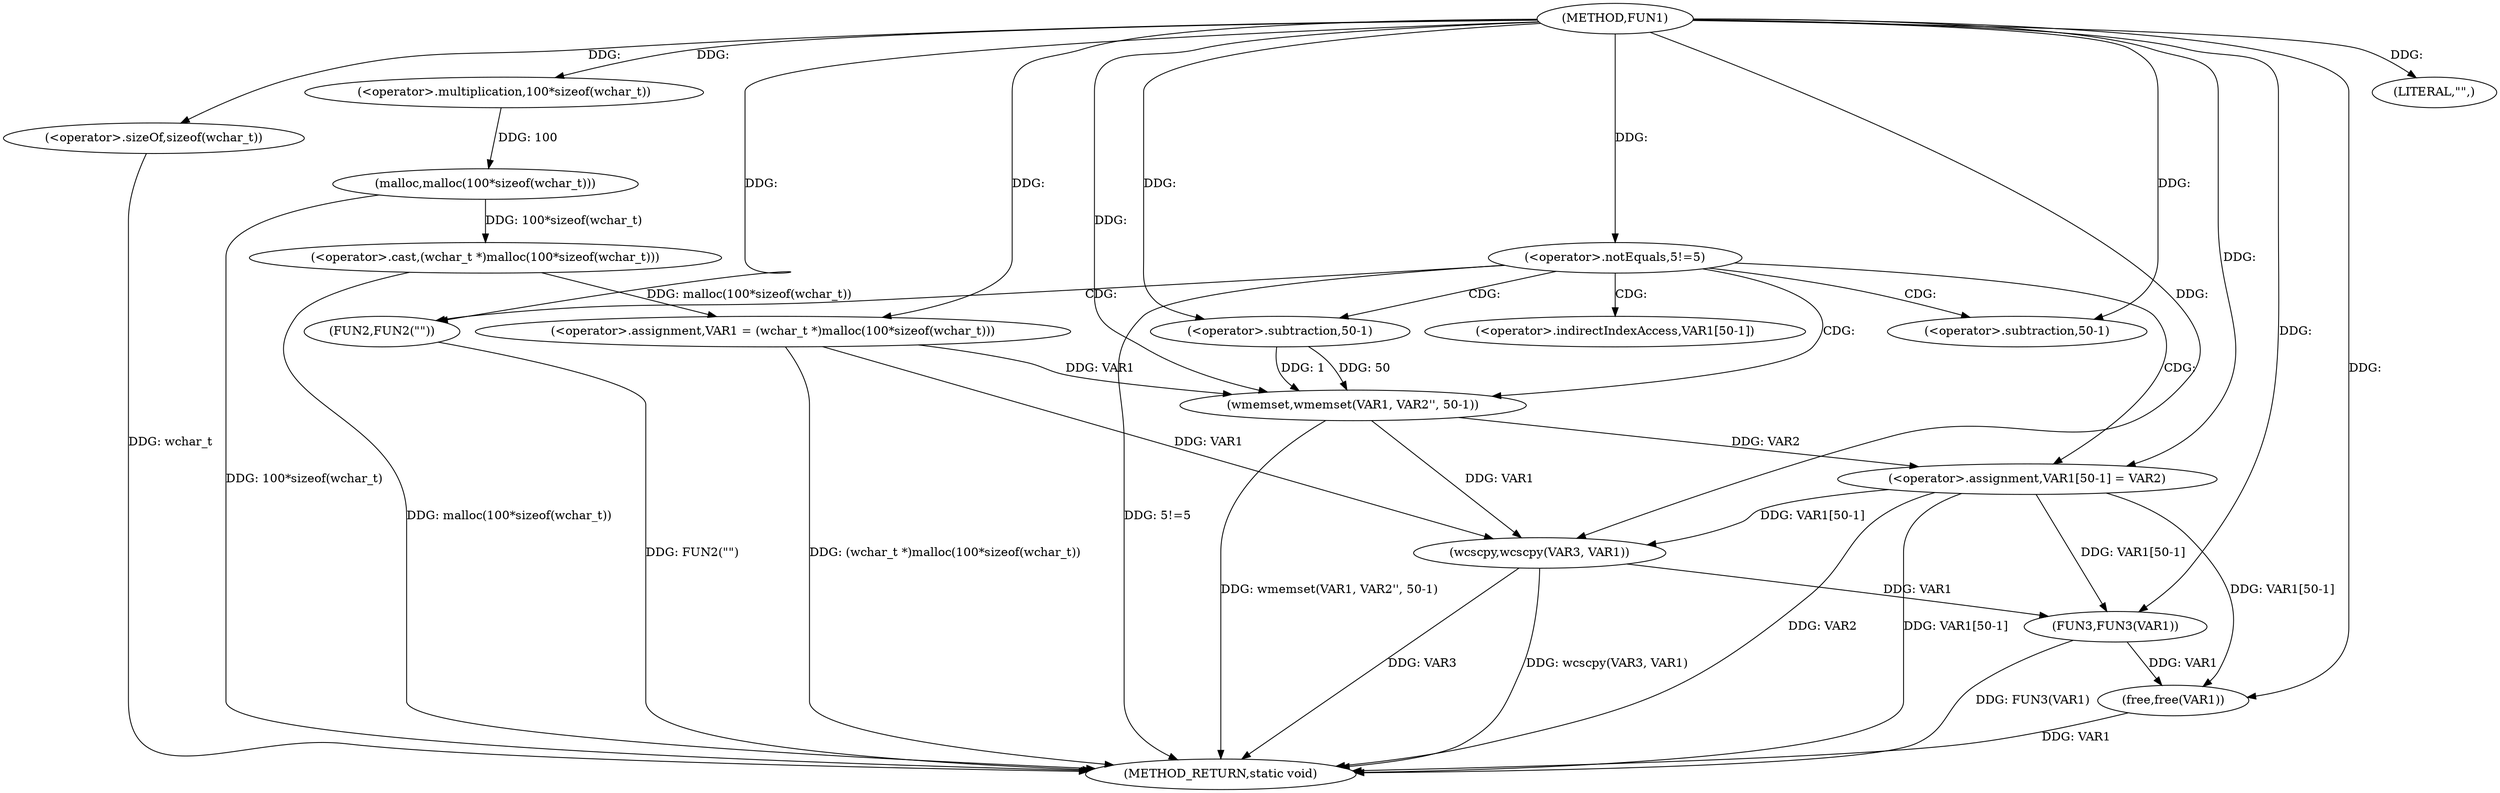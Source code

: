 digraph FUN1 {  
"1000100" [label = "(METHOD,FUN1)" ]
"1000143" [label = "(METHOD_RETURN,static void)" ]
"1000103" [label = "(<operator>.assignment,VAR1 = (wchar_t *)malloc(100*sizeof(wchar_t)))" ]
"1000105" [label = "(<operator>.cast,(wchar_t *)malloc(100*sizeof(wchar_t)))" ]
"1000107" [label = "(malloc,malloc(100*sizeof(wchar_t)))" ]
"1000108" [label = "(<operator>.multiplication,100*sizeof(wchar_t))" ]
"1000110" [label = "(<operator>.sizeOf,sizeof(wchar_t))" ]
"1000113" [label = "(<operator>.notEquals,5!=5)" ]
"1000117" [label = "(FUN2,FUN2(\"\"))" ]
"1000121" [label = "(wmemset,wmemset(VAR1, VAR2'', 50-1))" ]
"1000124" [label = "(<operator>.subtraction,50-1)" ]
"1000127" [label = "(<operator>.assignment,VAR1[50-1] = VAR2)" ]
"1000130" [label = "(<operator>.subtraction,50-1)" ]
"1000135" [label = "(LITERAL,\"\",)" ]
"1000136" [label = "(wcscpy,wcscpy(VAR3, VAR1))" ]
"1000139" [label = "(FUN3,FUN3(VAR1))" ]
"1000141" [label = "(free,free(VAR1))" ]
"1000128" [label = "(<operator>.indirectIndexAccess,VAR1[50-1])" ]
  "1000117" -> "1000143"  [ label = "DDG: FUN2(\"\")"] 
  "1000141" -> "1000143"  [ label = "DDG: VAR1"] 
  "1000107" -> "1000143"  [ label = "DDG: 100*sizeof(wchar_t)"] 
  "1000105" -> "1000143"  [ label = "DDG: malloc(100*sizeof(wchar_t))"] 
  "1000103" -> "1000143"  [ label = "DDG: (wchar_t *)malloc(100*sizeof(wchar_t))"] 
  "1000121" -> "1000143"  [ label = "DDG: wmemset(VAR1, VAR2'', 50-1)"] 
  "1000127" -> "1000143"  [ label = "DDG: VAR2"] 
  "1000136" -> "1000143"  [ label = "DDG: wcscpy(VAR3, VAR1)"] 
  "1000127" -> "1000143"  [ label = "DDG: VAR1[50-1]"] 
  "1000110" -> "1000143"  [ label = "DDG: wchar_t"] 
  "1000136" -> "1000143"  [ label = "DDG: VAR3"] 
  "1000139" -> "1000143"  [ label = "DDG: FUN3(VAR1)"] 
  "1000113" -> "1000143"  [ label = "DDG: 5!=5"] 
  "1000105" -> "1000103"  [ label = "DDG: malloc(100*sizeof(wchar_t))"] 
  "1000100" -> "1000103"  [ label = "DDG: "] 
  "1000107" -> "1000105"  [ label = "DDG: 100*sizeof(wchar_t)"] 
  "1000108" -> "1000107"  [ label = "DDG: 100"] 
  "1000100" -> "1000108"  [ label = "DDG: "] 
  "1000100" -> "1000110"  [ label = "DDG: "] 
  "1000100" -> "1000113"  [ label = "DDG: "] 
  "1000100" -> "1000117"  [ label = "DDG: "] 
  "1000103" -> "1000121"  [ label = "DDG: VAR1"] 
  "1000100" -> "1000121"  [ label = "DDG: "] 
  "1000124" -> "1000121"  [ label = "DDG: 50"] 
  "1000124" -> "1000121"  [ label = "DDG: 1"] 
  "1000100" -> "1000124"  [ label = "DDG: "] 
  "1000121" -> "1000127"  [ label = "DDG: VAR2"] 
  "1000100" -> "1000127"  [ label = "DDG: "] 
  "1000100" -> "1000130"  [ label = "DDG: "] 
  "1000100" -> "1000135"  [ label = "DDG: "] 
  "1000100" -> "1000136"  [ label = "DDG: "] 
  "1000103" -> "1000136"  [ label = "DDG: VAR1"] 
  "1000121" -> "1000136"  [ label = "DDG: VAR1"] 
  "1000127" -> "1000136"  [ label = "DDG: VAR1[50-1]"] 
  "1000127" -> "1000139"  [ label = "DDG: VAR1[50-1]"] 
  "1000136" -> "1000139"  [ label = "DDG: VAR1"] 
  "1000100" -> "1000139"  [ label = "DDG: "] 
  "1000139" -> "1000141"  [ label = "DDG: VAR1"] 
  "1000127" -> "1000141"  [ label = "DDG: VAR1[50-1]"] 
  "1000100" -> "1000141"  [ label = "DDG: "] 
  "1000113" -> "1000128"  [ label = "CDG: "] 
  "1000113" -> "1000121"  [ label = "CDG: "] 
  "1000113" -> "1000124"  [ label = "CDG: "] 
  "1000113" -> "1000130"  [ label = "CDG: "] 
  "1000113" -> "1000117"  [ label = "CDG: "] 
  "1000113" -> "1000127"  [ label = "CDG: "] 
}
